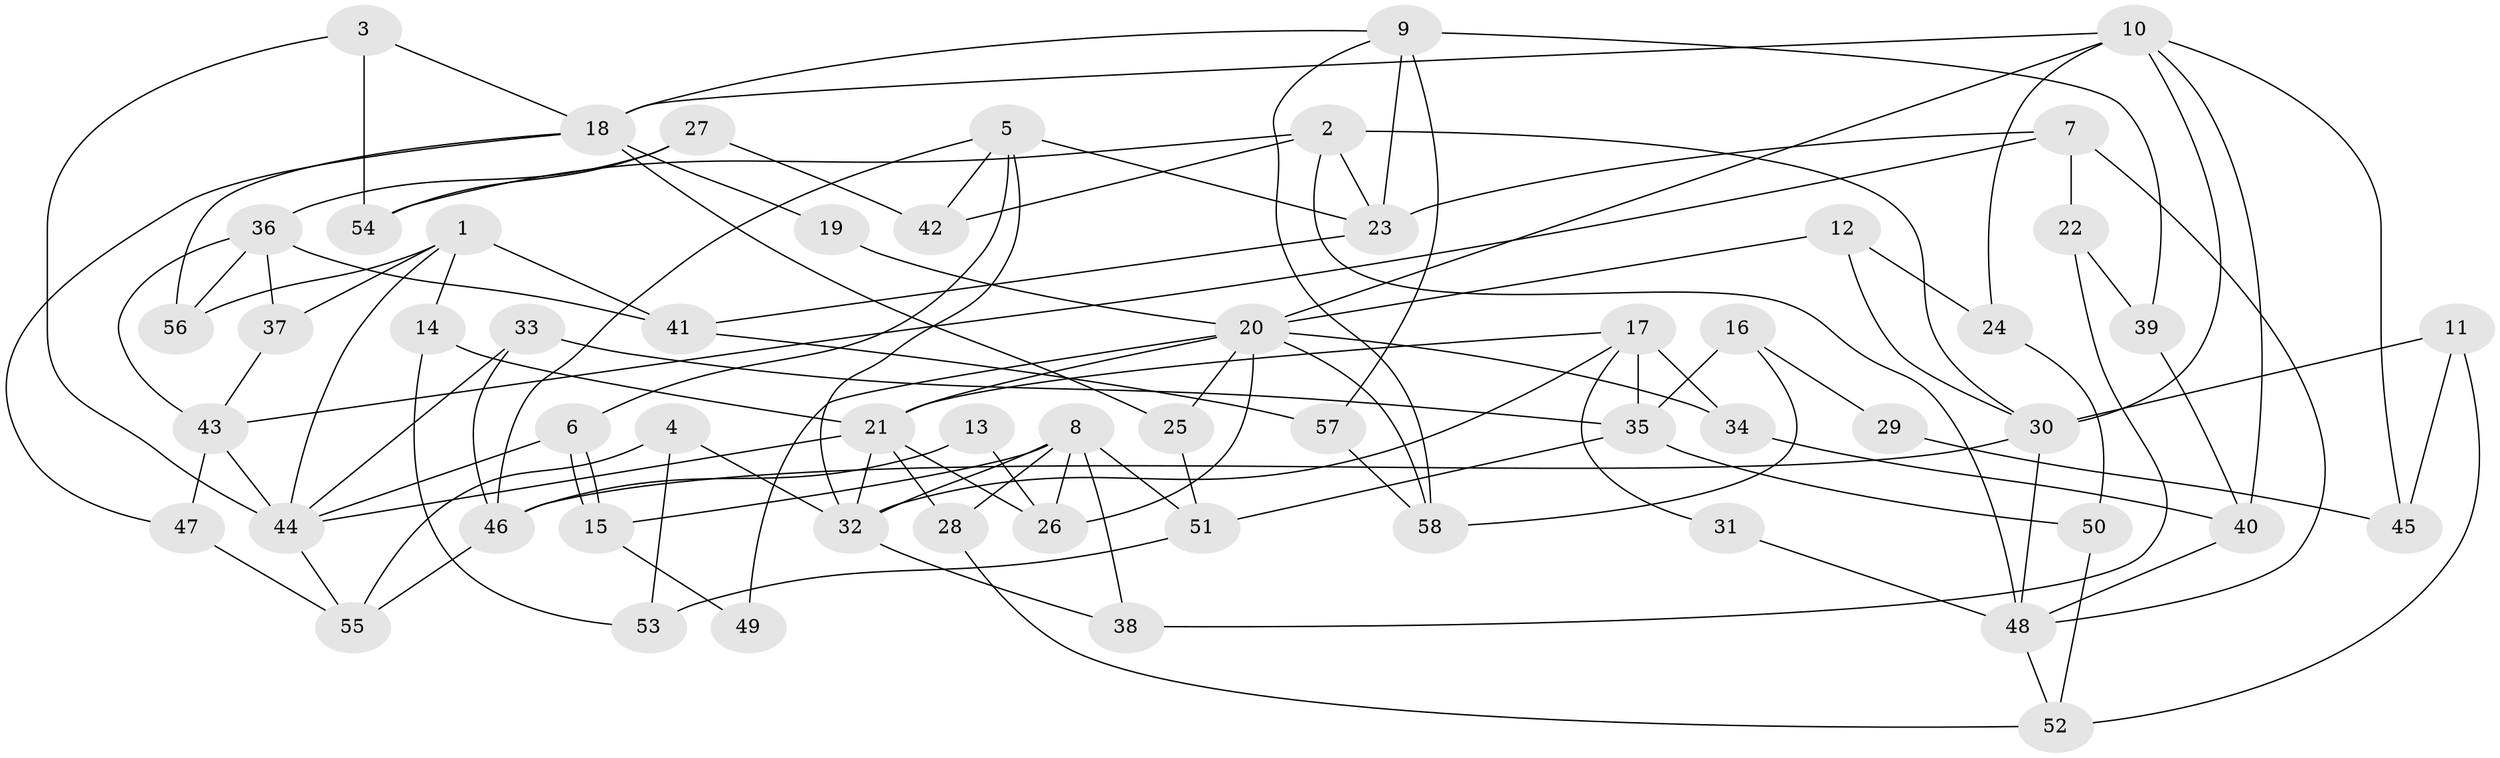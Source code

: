 // coarse degree distribution, {6: 0.15151515151515152, 7: 0.15151515151515152, 3: 0.15151515151515152, 4: 0.24242424242424243, 5: 0.18181818181818182, 9: 0.06060606060606061, 2: 0.030303030303030304, 8: 0.030303030303030304}
// Generated by graph-tools (version 1.1) at 2025/41/03/06/25 10:41:57]
// undirected, 58 vertices, 116 edges
graph export_dot {
graph [start="1"]
  node [color=gray90,style=filled];
  1;
  2;
  3;
  4;
  5;
  6;
  7;
  8;
  9;
  10;
  11;
  12;
  13;
  14;
  15;
  16;
  17;
  18;
  19;
  20;
  21;
  22;
  23;
  24;
  25;
  26;
  27;
  28;
  29;
  30;
  31;
  32;
  33;
  34;
  35;
  36;
  37;
  38;
  39;
  40;
  41;
  42;
  43;
  44;
  45;
  46;
  47;
  48;
  49;
  50;
  51;
  52;
  53;
  54;
  55;
  56;
  57;
  58;
  1 -- 41;
  1 -- 56;
  1 -- 14;
  1 -- 37;
  1 -- 44;
  2 -- 30;
  2 -- 23;
  2 -- 42;
  2 -- 48;
  2 -- 54;
  3 -- 44;
  3 -- 18;
  3 -- 54;
  4 -- 55;
  4 -- 53;
  4 -- 32;
  5 -- 32;
  5 -- 23;
  5 -- 6;
  5 -- 42;
  5 -- 46;
  6 -- 15;
  6 -- 15;
  6 -- 44;
  7 -- 48;
  7 -- 43;
  7 -- 22;
  7 -- 23;
  8 -- 51;
  8 -- 32;
  8 -- 15;
  8 -- 26;
  8 -- 28;
  8 -- 38;
  9 -- 39;
  9 -- 23;
  9 -- 18;
  9 -- 57;
  9 -- 58;
  10 -- 30;
  10 -- 24;
  10 -- 18;
  10 -- 20;
  10 -- 40;
  10 -- 45;
  11 -- 30;
  11 -- 52;
  11 -- 45;
  12 -- 20;
  12 -- 30;
  12 -- 24;
  13 -- 26;
  13 -- 46;
  14 -- 21;
  14 -- 53;
  15 -- 49;
  16 -- 58;
  16 -- 35;
  16 -- 29;
  17 -- 32;
  17 -- 21;
  17 -- 31;
  17 -- 34;
  17 -- 35;
  18 -- 19;
  18 -- 25;
  18 -- 47;
  18 -- 56;
  19 -- 20;
  20 -- 26;
  20 -- 21;
  20 -- 25;
  20 -- 34;
  20 -- 49;
  20 -- 58;
  21 -- 44;
  21 -- 26;
  21 -- 28;
  21 -- 32;
  22 -- 38;
  22 -- 39;
  23 -- 41;
  24 -- 50;
  25 -- 51;
  27 -- 54;
  27 -- 42;
  27 -- 36;
  28 -- 52;
  29 -- 45;
  30 -- 46;
  30 -- 48;
  31 -- 48;
  32 -- 38;
  33 -- 44;
  33 -- 46;
  33 -- 35;
  34 -- 40;
  35 -- 50;
  35 -- 51;
  36 -- 37;
  36 -- 41;
  36 -- 43;
  36 -- 56;
  37 -- 43;
  39 -- 40;
  40 -- 48;
  41 -- 57;
  43 -- 44;
  43 -- 47;
  44 -- 55;
  46 -- 55;
  47 -- 55;
  48 -- 52;
  50 -- 52;
  51 -- 53;
  57 -- 58;
}
